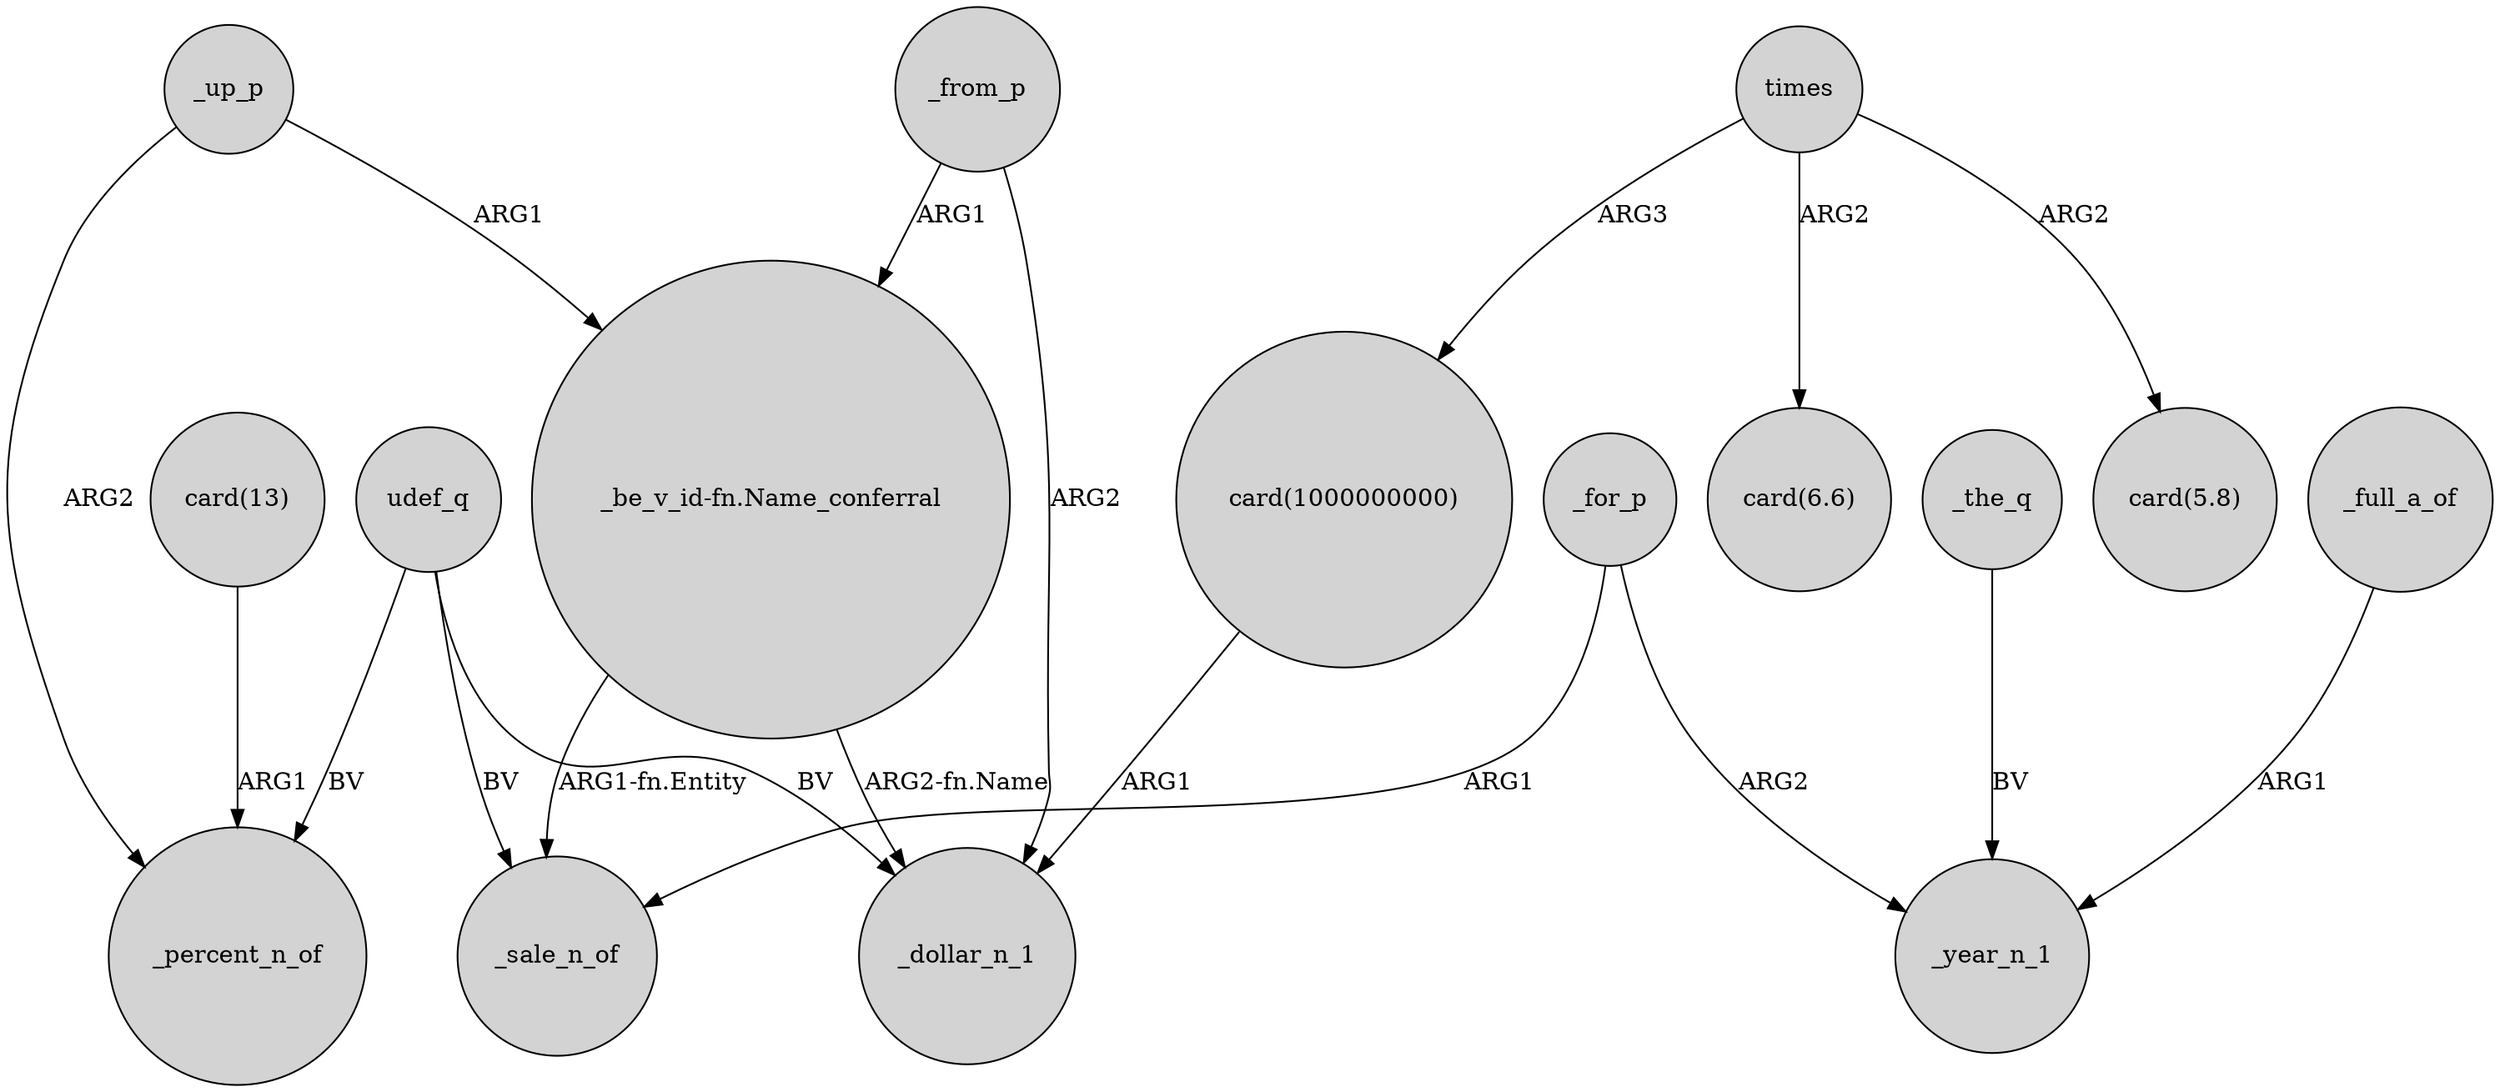 digraph {
	node [shape=circle style=filled]
	_up_p -> _percent_n_of [label=ARG2]
	_from_p -> "_be_v_id-fn.Name_conferral" [label=ARG1]
	"card(1000000000)" -> _dollar_n_1 [label=ARG1]
	"card(13)" -> _percent_n_of [label=ARG1]
	udef_q -> _percent_n_of [label=BV]
	times -> "card(5.8)" [label=ARG2]
	_up_p -> "_be_v_id-fn.Name_conferral" [label=ARG1]
	_the_q -> _year_n_1 [label=BV]
	_for_p -> _year_n_1 [label=ARG2]
	udef_q -> _sale_n_of [label=BV]
	times -> "card(1000000000)" [label=ARG3]
	times -> "card(6.6)" [label=ARG2]
	udef_q -> _dollar_n_1 [label=BV]
	_for_p -> _sale_n_of [label=ARG1]
	"_be_v_id-fn.Name_conferral" -> _sale_n_of [label="ARG1-fn.Entity"]
	_full_a_of -> _year_n_1 [label=ARG1]
	"_be_v_id-fn.Name_conferral" -> _dollar_n_1 [label="ARG2-fn.Name"]
	_from_p -> _dollar_n_1 [label=ARG2]
}
